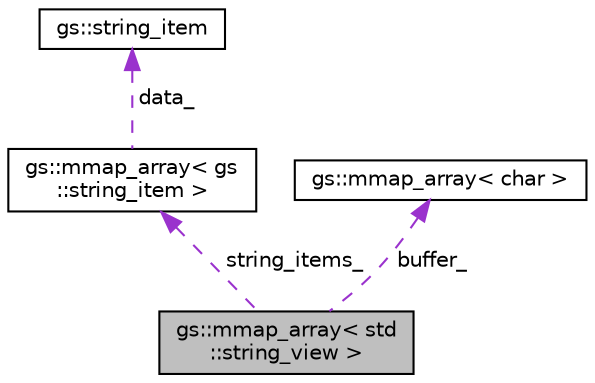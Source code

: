 digraph "gs::mmap_array&lt; std::string_view &gt;"
{
 // LATEX_PDF_SIZE
  edge [fontname="Helvetica",fontsize="10",labelfontname="Helvetica",labelfontsize="10"];
  node [fontname="Helvetica",fontsize="10",shape=record];
  Node1 [label="gs::mmap_array\< std\l::string_view \>",height=0.2,width=0.4,color="black", fillcolor="grey75", style="filled", fontcolor="black",tooltip=" "];
  Node2 -> Node1 [dir="back",color="darkorchid3",fontsize="10",style="dashed",label=" string_items_" ,fontname="Helvetica"];
  Node2 [label="gs::mmap_array\< gs\l::string_item \>",height=0.2,width=0.4,color="black", fillcolor="white", style="filled",URL="$classgs_1_1mmap__array.html",tooltip=" "];
  Node3 -> Node2 [dir="back",color="darkorchid3",fontsize="10",style="dashed",label=" data_" ,fontname="Helvetica"];
  Node3 [label="gs::string_item",height=0.2,width=0.4,color="black", fillcolor="white", style="filled",URL="$structgs_1_1string__item.html",tooltip=" "];
  Node4 -> Node1 [dir="back",color="darkorchid3",fontsize="10",style="dashed",label=" buffer_" ,fontname="Helvetica"];
  Node4 [label="gs::mmap_array\< char \>",height=0.2,width=0.4,color="black", fillcolor="white", style="filled",URL="$classgs_1_1mmap__array.html",tooltip=" "];
}
